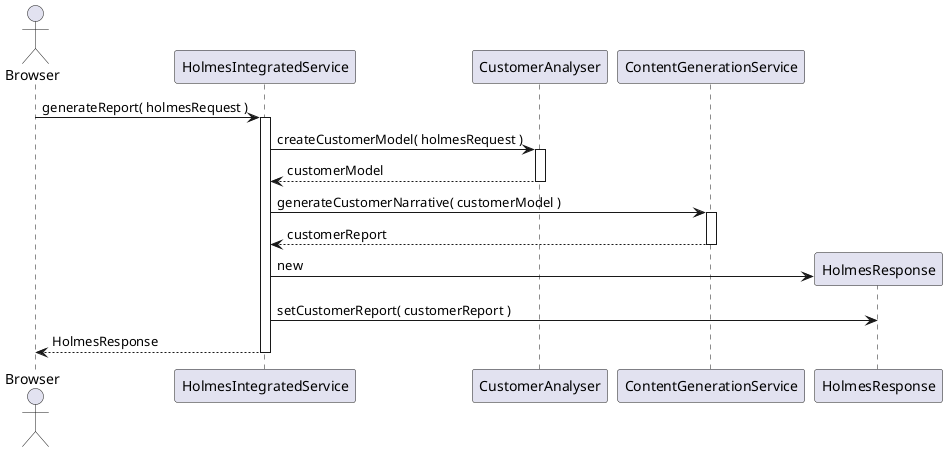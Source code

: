 @startuml
actor Browser
Browser -> HolmesIntegratedService: generateReport( holmesRequest )
activate HolmesIntegratedService
HolmesIntegratedService -> CustomerAnalyser: createCustomerModel( holmesRequest )
activate CustomerAnalyser
HolmesIntegratedService <-- CustomerAnalyser: customerModel
deactivate CustomerAnalyser
HolmesIntegratedService -> ContentGenerationService: generateCustomerNarrative( customerModel )
activate ContentGenerationService
HolmesIntegratedService <-- ContentGenerationService: customerReport
deactivate ContentGenerationService
create HolmesResponse
HolmesIntegratedService -> HolmesResponse: new
HolmesIntegratedService -> HolmesResponse: setCustomerReport( customerReport )
Browser <-- HolmesIntegratedService: HolmesResponse
deactivate HolmesIntegratedService
@enduml
